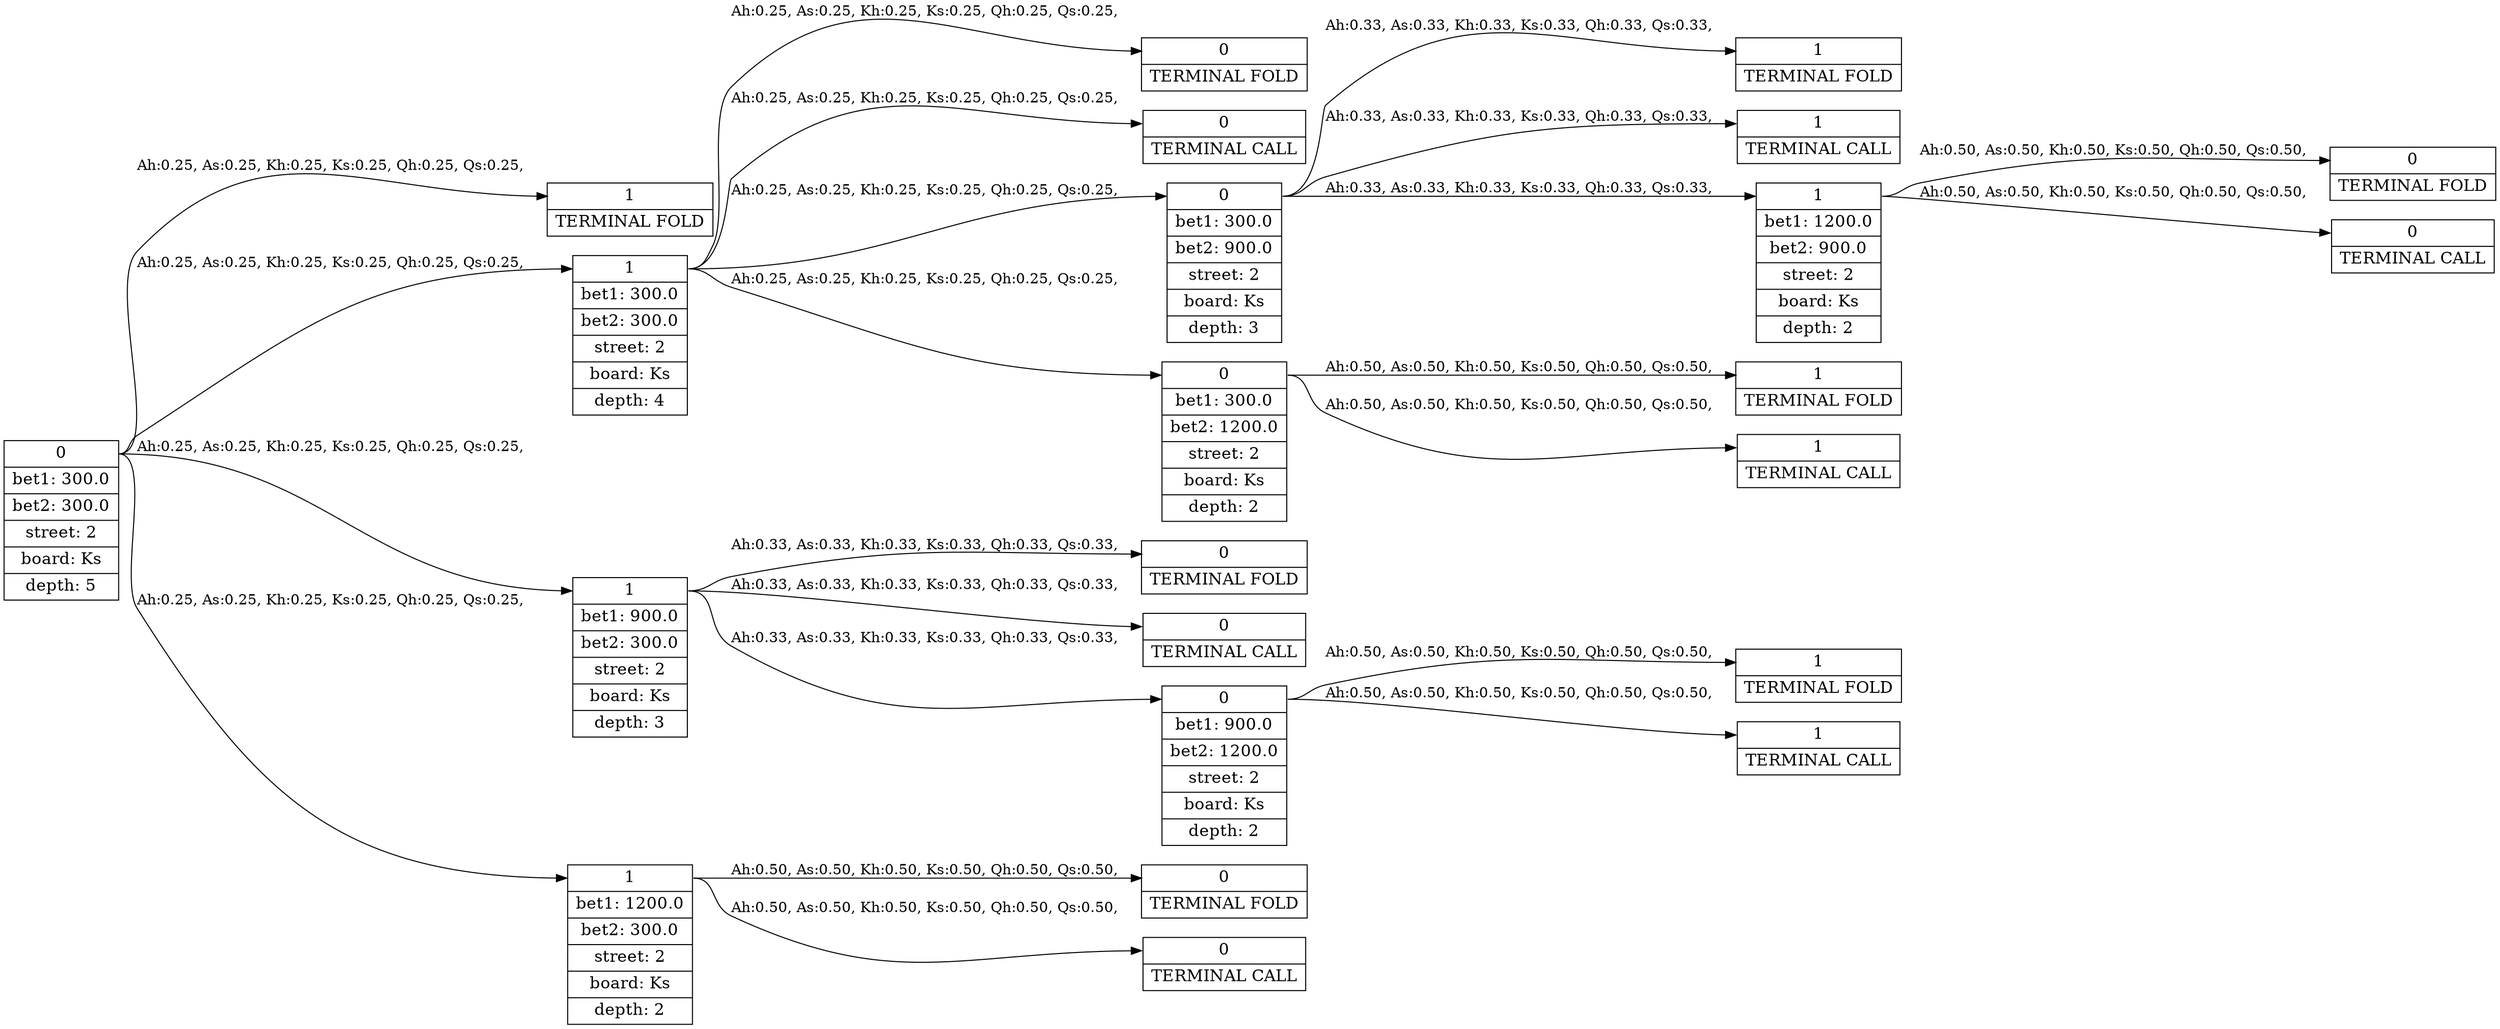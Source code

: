 digraph g {  graph [ rankdir = "LR"];node [fontsize = "16" shape = "ellipse"]; edge [];"node0"[label="<f0>0| bet1: 300.0| bet2: 300.0| street: 2| board: Ks| depth: 5" shape = "record"];"node1"[label="<f0>1| TERMINAL FOLD" shape = "record"];"node2"[label="<f0>1| bet1: 300.0| bet2: 300.0| street: 2| board: Ks| depth: 4" shape = "record"];"node3"[label="<f0>0| TERMINAL FOLD" shape = "record"];"node4"[label="<f0>0| TERMINAL CALL" shape = "record"];"node5"[label="<f0>0| bet1: 300.0| bet2: 900.0| street: 2| board: Ks| depth: 3" shape = "record"];"node6"[label="<f0>1| TERMINAL FOLD" shape = "record"];"node7"[label="<f0>1| TERMINAL CALL" shape = "record"];"node8"[label="<f0>1| bet1: 1200.0| bet2: 900.0| street: 2| board: Ks| depth: 2" shape = "record"];"node9"[label="<f0>0| TERMINAL FOLD" shape = "record"];"node10"[label="<f0>0| TERMINAL CALL" shape = "record"];"node11"[label="<f0>0| bet1: 300.0| bet2: 1200.0| street: 2| board: Ks| depth: 2" shape = "record"];"node12"[label="<f0>1| TERMINAL FOLD" shape = "record"];"node13"[label="<f0>1| TERMINAL CALL" shape = "record"];"node14"[label="<f0>1| bet1: 900.0| bet2: 300.0| street: 2| board: Ks| depth: 3" shape = "record"];"node15"[label="<f0>0| TERMINAL FOLD" shape = "record"];"node16"[label="<f0>0| TERMINAL CALL" shape = "record"];"node17"[label="<f0>0| bet1: 900.0| bet2: 1200.0| street: 2| board: Ks| depth: 2" shape = "record"];"node18"[label="<f0>1| TERMINAL FOLD" shape = "record"];"node19"[label="<f0>1| TERMINAL CALL" shape = "record"];"node20"[label="<f0>1| bet1: 1200.0| bet2: 300.0| street: 2| board: Ks| depth: 2" shape = "record"];"node21"[label="<f0>0| TERMINAL FOLD" shape = "record"];"node22"[label="<f0>0| TERMINAL CALL" shape = "record"];"node0":f0 -> "node1":f0 [ id = 0 label = "Ah:0.25, As:0.25, Kh:0.25, Ks:0.25, Qh:0.25, Qs:0.25, "];"node2":f0 -> "node3":f0 [ id = 1 label = "Ah:0.25, As:0.25, Kh:0.25, Ks:0.25, Qh:0.25, Qs:0.25, "];"node2":f0 -> "node4":f0 [ id = 2 label = "Ah:0.25, As:0.25, Kh:0.25, Ks:0.25, Qh:0.25, Qs:0.25, "];"node5":f0 -> "node6":f0 [ id = 3 label = "Ah:0.33, As:0.33, Kh:0.33, Ks:0.33, Qh:0.33, Qs:0.33, "];"node5":f0 -> "node7":f0 [ id = 4 label = "Ah:0.33, As:0.33, Kh:0.33, Ks:0.33, Qh:0.33, Qs:0.33, "];"node8":f0 -> "node9":f0 [ id = 5 label = "Ah:0.50, As:0.50, Kh:0.50, Ks:0.50, Qh:0.50, Qs:0.50, "];"node8":f0 -> "node10":f0 [ id = 6 label = "Ah:0.50, As:0.50, Kh:0.50, Ks:0.50, Qh:0.50, Qs:0.50, "];"node5":f0 -> "node8":f0 [ id = 7 label = "Ah:0.33, As:0.33, Kh:0.33, Ks:0.33, Qh:0.33, Qs:0.33, "];"node2":f0 -> "node5":f0 [ id = 8 label = "Ah:0.25, As:0.25, Kh:0.25, Ks:0.25, Qh:0.25, Qs:0.25, "];"node11":f0 -> "node12":f0 [ id = 9 label = "Ah:0.50, As:0.50, Kh:0.50, Ks:0.50, Qh:0.50, Qs:0.50, "];"node11":f0 -> "node13":f0 [ id = 10 label = "Ah:0.50, As:0.50, Kh:0.50, Ks:0.50, Qh:0.50, Qs:0.50, "];"node2":f0 -> "node11":f0 [ id = 11 label = "Ah:0.25, As:0.25, Kh:0.25, Ks:0.25, Qh:0.25, Qs:0.25, "];"node0":f0 -> "node2":f0 [ id = 12 label = "Ah:0.25, As:0.25, Kh:0.25, Ks:0.25, Qh:0.25, Qs:0.25, "];"node14":f0 -> "node15":f0 [ id = 13 label = "Ah:0.33, As:0.33, Kh:0.33, Ks:0.33, Qh:0.33, Qs:0.33, "];"node14":f0 -> "node16":f0 [ id = 14 label = "Ah:0.33, As:0.33, Kh:0.33, Ks:0.33, Qh:0.33, Qs:0.33, "];"node17":f0 -> "node18":f0 [ id = 15 label = "Ah:0.50, As:0.50, Kh:0.50, Ks:0.50, Qh:0.50, Qs:0.50, "];"node17":f0 -> "node19":f0 [ id = 16 label = "Ah:0.50, As:0.50, Kh:0.50, Ks:0.50, Qh:0.50, Qs:0.50, "];"node14":f0 -> "node17":f0 [ id = 17 label = "Ah:0.33, As:0.33, Kh:0.33, Ks:0.33, Qh:0.33, Qs:0.33, "];"node0":f0 -> "node14":f0 [ id = 18 label = "Ah:0.25, As:0.25, Kh:0.25, Ks:0.25, Qh:0.25, Qs:0.25, "];"node20":f0 -> "node21":f0 [ id = 19 label = "Ah:0.50, As:0.50, Kh:0.50, Ks:0.50, Qh:0.50, Qs:0.50, "];"node20":f0 -> "node22":f0 [ id = 20 label = "Ah:0.50, As:0.50, Kh:0.50, Ks:0.50, Qh:0.50, Qs:0.50, "];"node0":f0 -> "node20":f0 [ id = 21 label = "Ah:0.25, As:0.25, Kh:0.25, Ks:0.25, Qh:0.25, Qs:0.25, "];}